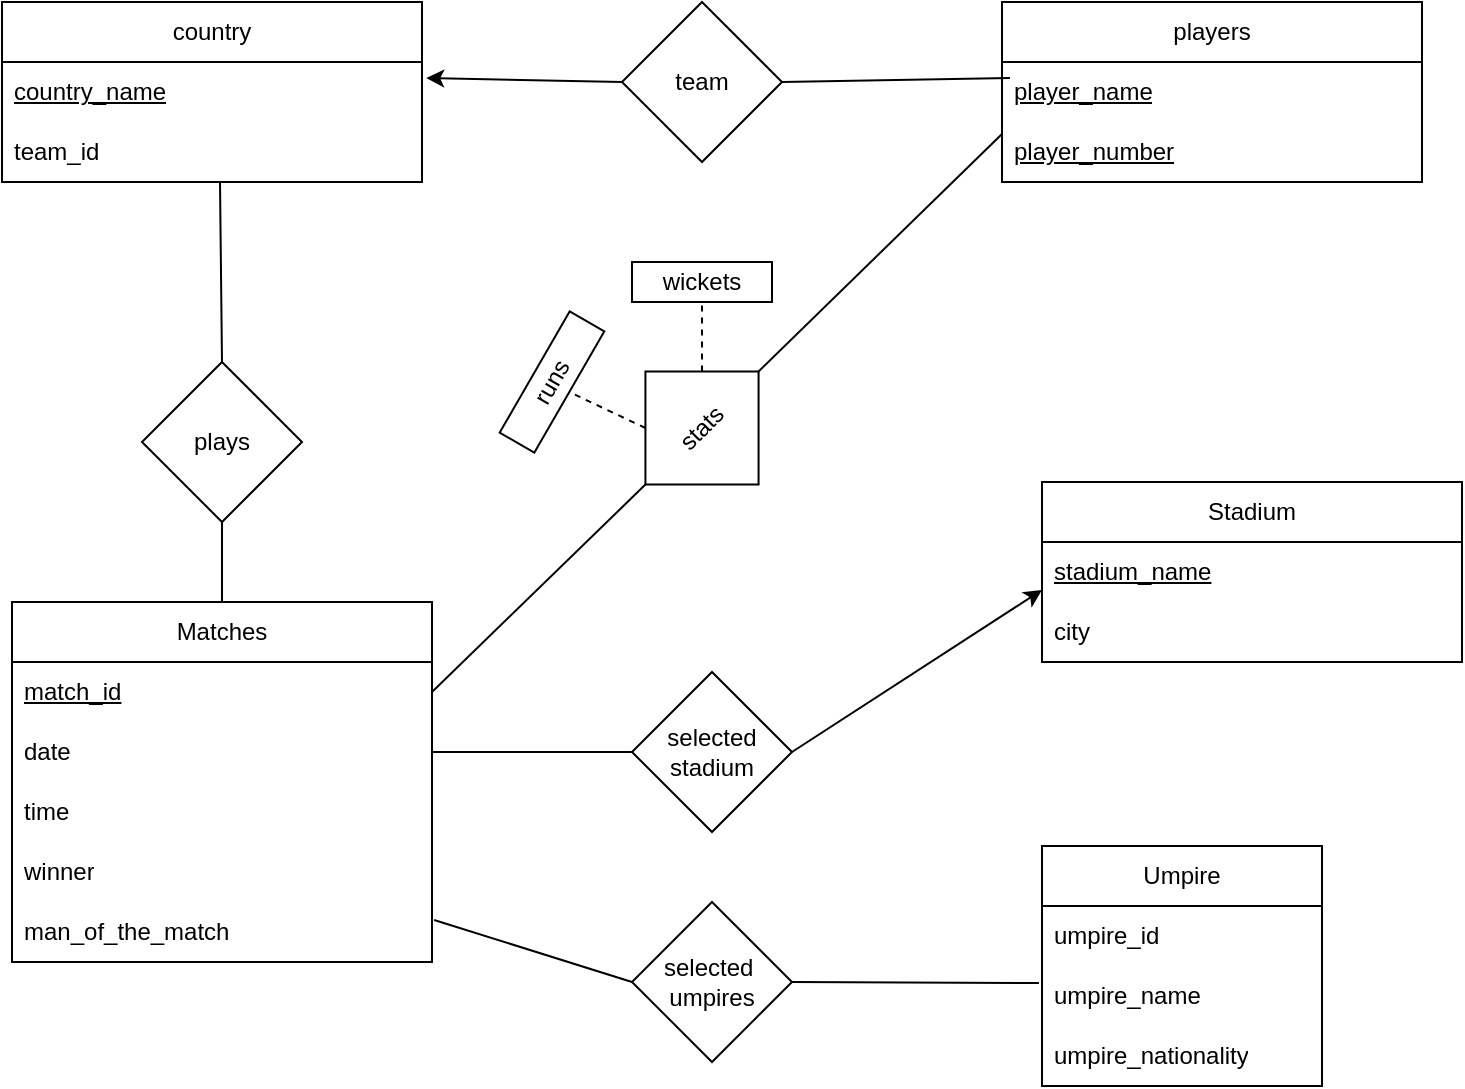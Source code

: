 <mxfile version="24.7.13">
  <diagram name="Page-1" id="-DKfFspGXf2tjMDzJ1xV">
    <mxGraphModel dx="1073" dy="583" grid="1" gridSize="10" guides="1" tooltips="1" connect="1" arrows="1" fold="1" page="1" pageScale="1" pageWidth="850" pageHeight="1100" math="0" shadow="0">
      <root>
        <mxCell id="0" />
        <mxCell id="1" parent="0" />
        <mxCell id="gVDEHbl3l0rGDU3breij-1" value="country" style="swimlane;fontStyle=0;childLayout=stackLayout;horizontal=1;startSize=30;horizontalStack=0;resizeParent=1;resizeParentMax=0;resizeLast=0;collapsible=1;marginBottom=0;whiteSpace=wrap;html=1;" parent="1" vertex="1">
          <mxGeometry x="80" y="40" width="210" height="90" as="geometry">
            <mxRectangle x="50" y="270" width="100" height="30" as="alternateBounds" />
          </mxGeometry>
        </mxCell>
        <mxCell id="gVDEHbl3l0rGDU3breij-4" value="&lt;u&gt;country_name&lt;/u&gt;" style="text;strokeColor=none;fillColor=none;align=left;verticalAlign=middle;spacingLeft=4;spacingRight=4;overflow=hidden;points=[[0,0.5],[1,0.5]];portConstraint=eastwest;rotatable=0;whiteSpace=wrap;html=1;" parent="gVDEHbl3l0rGDU3breij-1" vertex="1">
          <mxGeometry y="30" width="210" height="30" as="geometry" />
        </mxCell>
        <mxCell id="gVDEHbl3l0rGDU3breij-29" value="team_id" style="text;strokeColor=none;fillColor=none;align=left;verticalAlign=middle;spacingLeft=4;spacingRight=4;overflow=hidden;points=[[0,0.5],[1,0.5]];portConstraint=eastwest;rotatable=0;whiteSpace=wrap;html=1;" parent="gVDEHbl3l0rGDU3breij-1" vertex="1">
          <mxGeometry y="60" width="210" height="30" as="geometry" />
        </mxCell>
        <mxCell id="gVDEHbl3l0rGDU3breij-13" value="Matches" style="swimlane;fontStyle=0;childLayout=stackLayout;horizontal=1;startSize=30;horizontalStack=0;resizeParent=1;resizeParentMax=0;resizeLast=0;collapsible=1;marginBottom=0;whiteSpace=wrap;html=1;" parent="1" vertex="1">
          <mxGeometry x="85" y="340" width="210" height="180" as="geometry">
            <mxRectangle x="50" y="270" width="100" height="30" as="alternateBounds" />
          </mxGeometry>
        </mxCell>
        <mxCell id="gVDEHbl3l0rGDU3breij-15" value="&lt;u&gt;match_id&lt;/u&gt;" style="text;strokeColor=none;fillColor=none;align=left;verticalAlign=middle;spacingLeft=4;spacingRight=4;overflow=hidden;points=[[0,0.5],[1,0.5]];portConstraint=eastwest;rotatable=0;whiteSpace=wrap;html=1;" parent="gVDEHbl3l0rGDU3breij-13" vertex="1">
          <mxGeometry y="30" width="210" height="30" as="geometry" />
        </mxCell>
        <mxCell id="gVDEHbl3l0rGDU3breij-32" value="date" style="text;strokeColor=none;fillColor=none;align=left;verticalAlign=middle;spacingLeft=4;spacingRight=4;overflow=hidden;points=[[0,0.5],[1,0.5]];portConstraint=eastwest;rotatable=0;whiteSpace=wrap;html=1;" parent="gVDEHbl3l0rGDU3breij-13" vertex="1">
          <mxGeometry y="60" width="210" height="30" as="geometry" />
        </mxCell>
        <mxCell id="gVDEHbl3l0rGDU3breij-33" value="time" style="text;strokeColor=none;fillColor=none;align=left;verticalAlign=middle;spacingLeft=4;spacingRight=4;overflow=hidden;points=[[0,0.5],[1,0.5]];portConstraint=eastwest;rotatable=0;whiteSpace=wrap;html=1;" parent="gVDEHbl3l0rGDU3breij-13" vertex="1">
          <mxGeometry y="90" width="210" height="30" as="geometry" />
        </mxCell>
        <mxCell id="gVDEHbl3l0rGDU3breij-34" value="winner" style="text;strokeColor=none;fillColor=none;align=left;verticalAlign=middle;spacingLeft=4;spacingRight=4;overflow=hidden;points=[[0,0.5],[1,0.5]];portConstraint=eastwest;rotatable=0;whiteSpace=wrap;html=1;" parent="gVDEHbl3l0rGDU3breij-13" vertex="1">
          <mxGeometry y="120" width="210" height="30" as="geometry" />
        </mxCell>
        <mxCell id="gVDEHbl3l0rGDU3breij-52" value="man_of_the_match" style="text;strokeColor=none;fillColor=none;align=left;verticalAlign=middle;spacingLeft=4;spacingRight=4;overflow=hidden;points=[[0,0.5],[1,0.5]];portConstraint=eastwest;rotatable=0;whiteSpace=wrap;html=1;" parent="gVDEHbl3l0rGDU3breij-13" vertex="1">
          <mxGeometry y="150" width="210" height="30" as="geometry" />
        </mxCell>
        <mxCell id="gVDEHbl3l0rGDU3breij-21" value="players" style="swimlane;fontStyle=0;childLayout=stackLayout;horizontal=1;startSize=30;horizontalStack=0;resizeParent=1;resizeParentMax=0;resizeLast=0;collapsible=1;marginBottom=0;whiteSpace=wrap;html=1;" parent="1" vertex="1">
          <mxGeometry x="580" y="40" width="210" height="90" as="geometry">
            <mxRectangle x="50" y="270" width="100" height="30" as="alternateBounds" />
          </mxGeometry>
        </mxCell>
        <mxCell id="gVDEHbl3l0rGDU3breij-24" value="&lt;u&gt;player_name&lt;/u&gt;" style="text;strokeColor=none;fillColor=none;align=left;verticalAlign=middle;spacingLeft=4;spacingRight=4;overflow=hidden;points=[[0,0.5],[1,0.5]];portConstraint=eastwest;rotatable=0;whiteSpace=wrap;html=1;" parent="gVDEHbl3l0rGDU3breij-21" vertex="1">
          <mxGeometry y="30" width="210" height="30" as="geometry" />
        </mxCell>
        <mxCell id="gVDEHbl3l0rGDU3breij-43" value="&lt;u&gt;player_number&lt;/u&gt;" style="text;strokeColor=none;fillColor=none;align=left;verticalAlign=middle;spacingLeft=4;spacingRight=4;overflow=hidden;points=[[0,0.5],[1,0.5]];portConstraint=eastwest;rotatable=0;whiteSpace=wrap;html=1;" parent="gVDEHbl3l0rGDU3breij-21" vertex="1">
          <mxGeometry y="60" width="210" height="30" as="geometry" />
        </mxCell>
        <mxCell id="gVDEHbl3l0rGDU3breij-35" value="Stadium" style="swimlane;fontStyle=0;childLayout=stackLayout;horizontal=1;startSize=30;horizontalStack=0;resizeParent=1;resizeParentMax=0;resizeLast=0;collapsible=1;marginBottom=0;whiteSpace=wrap;html=1;" parent="1" vertex="1">
          <mxGeometry x="600" y="280" width="210" height="90" as="geometry">
            <mxRectangle x="50" y="270" width="100" height="30" as="alternateBounds" />
          </mxGeometry>
        </mxCell>
        <mxCell id="gVDEHbl3l0rGDU3breij-36" value="&lt;u&gt;stadium_name&lt;/u&gt;" style="text;strokeColor=none;fillColor=none;align=left;verticalAlign=middle;spacingLeft=4;spacingRight=4;overflow=hidden;points=[[0,0.5],[1,0.5]];portConstraint=eastwest;rotatable=0;whiteSpace=wrap;html=1;" parent="gVDEHbl3l0rGDU3breij-35" vertex="1">
          <mxGeometry y="30" width="210" height="30" as="geometry" />
        </mxCell>
        <mxCell id="gVDEHbl3l0rGDU3breij-38" value="city" style="text;strokeColor=none;fillColor=none;align=left;verticalAlign=middle;spacingLeft=4;spacingRight=4;overflow=hidden;points=[[0,0.5],[1,0.5]];portConstraint=eastwest;rotatable=0;whiteSpace=wrap;html=1;" parent="gVDEHbl3l0rGDU3breij-35" vertex="1">
          <mxGeometry y="60" width="210" height="30" as="geometry" />
        </mxCell>
        <mxCell id="gVDEHbl3l0rGDU3breij-44" value="Umpire" style="swimlane;fontStyle=0;childLayout=stackLayout;horizontal=1;startSize=30;horizontalStack=0;resizeParent=1;resizeParentMax=0;resizeLast=0;collapsible=1;marginBottom=0;whiteSpace=wrap;html=1;" parent="1" vertex="1">
          <mxGeometry x="600" y="462" width="140" height="120" as="geometry" />
        </mxCell>
        <mxCell id="gVDEHbl3l0rGDU3breij-45" value="umpire_id" style="text;strokeColor=none;fillColor=none;align=left;verticalAlign=middle;spacingLeft=4;spacingRight=4;overflow=hidden;points=[[0,0.5],[1,0.5]];portConstraint=eastwest;rotatable=0;whiteSpace=wrap;html=1;" parent="gVDEHbl3l0rGDU3breij-44" vertex="1">
          <mxGeometry y="30" width="140" height="30" as="geometry" />
        </mxCell>
        <mxCell id="gVDEHbl3l0rGDU3breij-46" value="umpire_name" style="text;strokeColor=none;fillColor=none;align=left;verticalAlign=middle;spacingLeft=4;spacingRight=4;overflow=hidden;points=[[0,0.5],[1,0.5]];portConstraint=eastwest;rotatable=0;whiteSpace=wrap;html=1;" parent="gVDEHbl3l0rGDU3breij-44" vertex="1">
          <mxGeometry y="60" width="140" height="30" as="geometry" />
        </mxCell>
        <mxCell id="gVDEHbl3l0rGDU3breij-47" value="umpire_nationality" style="text;strokeColor=none;fillColor=none;align=left;verticalAlign=middle;spacingLeft=4;spacingRight=4;overflow=hidden;points=[[0,0.5],[1,0.5]];portConstraint=eastwest;rotatable=0;whiteSpace=wrap;html=1;" parent="gVDEHbl3l0rGDU3breij-44" vertex="1">
          <mxGeometry y="90" width="140" height="30" as="geometry" />
        </mxCell>
        <mxCell id="__oVOWA31u9uOrLlDO05-1" value="team" style="rhombus;whiteSpace=wrap;html=1;" vertex="1" parent="1">
          <mxGeometry x="390" y="40" width="80" height="80" as="geometry" />
        </mxCell>
        <mxCell id="__oVOWA31u9uOrLlDO05-28" style="edgeStyle=none;rounded=0;orthogonalLoop=1;jettySize=auto;html=1;exitX=0.5;exitY=1;exitDx=0;exitDy=0;entryX=0.5;entryY=0;entryDx=0;entryDy=0;endArrow=none;endFill=0;" edge="1" parent="1" source="__oVOWA31u9uOrLlDO05-2" target="gVDEHbl3l0rGDU3breij-13">
          <mxGeometry relative="1" as="geometry" />
        </mxCell>
        <mxCell id="__oVOWA31u9uOrLlDO05-2" value="plays" style="rhombus;whiteSpace=wrap;html=1;" vertex="1" parent="1">
          <mxGeometry x="150" y="220" width="80" height="80" as="geometry" />
        </mxCell>
        <mxCell id="__oVOWA31u9uOrLlDO05-3" value="selected&amp;nbsp;&lt;div&gt;umpires&lt;/div&gt;" style="rhombus;whiteSpace=wrap;html=1;" vertex="1" parent="1">
          <mxGeometry x="395" y="490" width="80" height="80" as="geometry" />
        </mxCell>
        <mxCell id="__oVOWA31u9uOrLlDO05-4" value="selected stadium" style="rhombus;whiteSpace=wrap;html=1;" vertex="1" parent="1">
          <mxGeometry x="395" y="375" width="80" height="80" as="geometry" />
        </mxCell>
        <mxCell id="__oVOWA31u9uOrLlDO05-7" style="rounded=0;orthogonalLoop=1;jettySize=auto;html=1;exitX=1;exitY=0;exitDx=0;exitDy=0;dashed=1;strokeWidth=1;endArrow=none;endFill=0;" edge="1" parent="1" source="__oVOWA31u9uOrLlDO05-9">
          <mxGeometry relative="1" as="geometry">
            <mxPoint x="430" y="190" as="targetPoint" />
          </mxGeometry>
        </mxCell>
        <mxCell id="__oVOWA31u9uOrLlDO05-8" style="edgeStyle=none;rounded=0;orthogonalLoop=1;jettySize=auto;html=1;exitX=0;exitY=0;exitDx=0;exitDy=0;endArrow=none;endFill=0;dashed=1;entryX=0.5;entryY=1;entryDx=0;entryDy=0;" edge="1" parent="1" source="__oVOWA31u9uOrLlDO05-6" target="__oVOWA31u9uOrLlDO05-11">
          <mxGeometry relative="1" as="geometry">
            <mxPoint x="360" y="253" as="targetPoint" />
          </mxGeometry>
        </mxCell>
        <mxCell id="__oVOWA31u9uOrLlDO05-14" style="edgeStyle=none;rounded=0;orthogonalLoop=1;jettySize=auto;html=1;exitX=0;exitY=0.5;exitDx=0;exitDy=0;entryX=1;entryY=0.5;entryDx=0;entryDy=0;endArrow=none;endFill=0;" edge="1" parent="1" source="__oVOWA31u9uOrLlDO05-6" target="gVDEHbl3l0rGDU3breij-15">
          <mxGeometry relative="1" as="geometry" />
        </mxCell>
        <mxCell id="__oVOWA31u9uOrLlDO05-6" value="stats" style="rhombus;whiteSpace=wrap;html=1;rotation=-45;" vertex="1" parent="1">
          <mxGeometry x="390" y="213" width="80" height="80" as="geometry" />
        </mxCell>
        <mxCell id="__oVOWA31u9uOrLlDO05-10" value="" style="rounded=0;orthogonalLoop=1;jettySize=auto;html=1;exitX=1;exitY=0;exitDx=0;exitDy=0;dashed=1;strokeWidth=1;endArrow=none;endFill=0;" edge="1" parent="1" source="__oVOWA31u9uOrLlDO05-6" target="__oVOWA31u9uOrLlDO05-9">
          <mxGeometry relative="1" as="geometry">
            <mxPoint x="430" y="190" as="targetPoint" />
            <mxPoint x="430" y="225" as="sourcePoint" />
          </mxGeometry>
        </mxCell>
        <mxCell id="__oVOWA31u9uOrLlDO05-9" value="wickets" style="rounded=0;whiteSpace=wrap;html=1;" vertex="1" parent="1">
          <mxGeometry x="395" y="170" width="70" height="20" as="geometry" />
        </mxCell>
        <mxCell id="__oVOWA31u9uOrLlDO05-11" value="runs" style="rounded=0;whiteSpace=wrap;html=1;rotation=-60;" vertex="1" parent="1">
          <mxGeometry x="320" y="220" width="70" height="20" as="geometry" />
        </mxCell>
        <mxCell id="__oVOWA31u9uOrLlDO05-15" style="edgeStyle=none;rounded=0;orthogonalLoop=1;jettySize=auto;html=1;exitX=1;exitY=0.5;exitDx=0;exitDy=0;entryX=0;entryY=0.2;entryDx=0;entryDy=0;entryPerimeter=0;endArrow=none;endFill=0;" edge="1" parent="1" source="__oVOWA31u9uOrLlDO05-6" target="gVDEHbl3l0rGDU3breij-43">
          <mxGeometry relative="1" as="geometry" />
        </mxCell>
        <mxCell id="__oVOWA31u9uOrLlDO05-17" style="edgeStyle=none;rounded=0;orthogonalLoop=1;jettySize=auto;html=1;exitX=1;exitY=0.5;exitDx=0;exitDy=0;entryX=0.019;entryY=0.267;entryDx=0;entryDy=0;entryPerimeter=0;endArrow=none;endFill=0;" edge="1" parent="1" source="__oVOWA31u9uOrLlDO05-1" target="gVDEHbl3l0rGDU3breij-24">
          <mxGeometry relative="1" as="geometry" />
        </mxCell>
        <mxCell id="__oVOWA31u9uOrLlDO05-21" style="edgeStyle=none;rounded=0;orthogonalLoop=1;jettySize=auto;html=1;exitX=0;exitY=0.5;exitDx=0;exitDy=0;entryX=1.01;entryY=0.267;entryDx=0;entryDy=0;entryPerimeter=0;" edge="1" parent="1" source="__oVOWA31u9uOrLlDO05-1" target="gVDEHbl3l0rGDU3breij-4">
          <mxGeometry relative="1" as="geometry" />
        </mxCell>
        <mxCell id="__oVOWA31u9uOrLlDO05-22" style="edgeStyle=none;rounded=0;orthogonalLoop=1;jettySize=auto;html=1;exitX=1;exitY=0.5;exitDx=0;exitDy=0;entryX=0;entryY=0.5;entryDx=0;entryDy=0;endArrow=none;endFill=0;" edge="1" parent="1" target="__oVOWA31u9uOrLlDO05-4">
          <mxGeometry relative="1" as="geometry">
            <mxPoint x="295" y="415" as="sourcePoint" />
          </mxGeometry>
        </mxCell>
        <mxCell id="__oVOWA31u9uOrLlDO05-23" style="edgeStyle=none;rounded=0;orthogonalLoop=1;jettySize=auto;html=1;exitX=1;exitY=0.5;exitDx=0;exitDy=0;entryX=0;entryY=0.8;entryDx=0;entryDy=0;entryPerimeter=0;" edge="1" parent="1" source="__oVOWA31u9uOrLlDO05-4">
          <mxGeometry relative="1" as="geometry">
            <mxPoint x="600" y="334" as="targetPoint" />
          </mxGeometry>
        </mxCell>
        <mxCell id="__oVOWA31u9uOrLlDO05-25" style="edgeStyle=none;rounded=0;orthogonalLoop=1;jettySize=auto;html=1;exitX=0;exitY=0.5;exitDx=0;exitDy=0;entryX=1.005;entryY=0.3;entryDx=0;entryDy=0;entryPerimeter=0;endArrow=none;endFill=0;" edge="1" parent="1" source="__oVOWA31u9uOrLlDO05-3" target="gVDEHbl3l0rGDU3breij-52">
          <mxGeometry relative="1" as="geometry" />
        </mxCell>
        <mxCell id="__oVOWA31u9uOrLlDO05-26" style="edgeStyle=none;rounded=0;orthogonalLoop=1;jettySize=auto;html=1;exitX=1;exitY=0.5;exitDx=0;exitDy=0;entryX=-0.011;entryY=0.283;entryDx=0;entryDy=0;entryPerimeter=0;endArrow=none;endFill=0;" edge="1" parent="1" source="__oVOWA31u9uOrLlDO05-3" target="gVDEHbl3l0rGDU3breij-46">
          <mxGeometry relative="1" as="geometry">
            <mxPoint x="475" y="533" as="sourcePoint" />
            <mxPoint x="597.06" y="531.01" as="targetPoint" />
          </mxGeometry>
        </mxCell>
        <mxCell id="__oVOWA31u9uOrLlDO05-29" style="edgeStyle=none;rounded=0;orthogonalLoop=1;jettySize=auto;html=1;exitX=0.5;exitY=0;exitDx=0;exitDy=0;endArrow=none;endFill=0;" edge="1" parent="1" source="__oVOWA31u9uOrLlDO05-2">
          <mxGeometry relative="1" as="geometry">
            <mxPoint x="189" y="130" as="targetPoint" />
          </mxGeometry>
        </mxCell>
      </root>
    </mxGraphModel>
  </diagram>
</mxfile>
